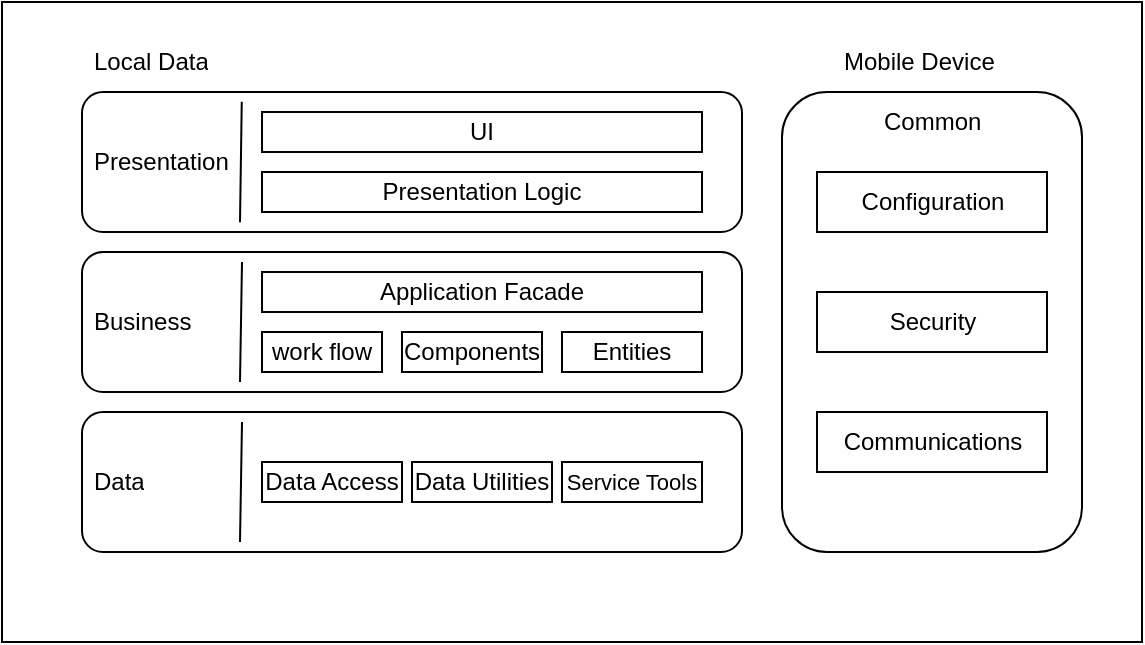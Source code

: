 <mxfile version="26.0.14">
  <diagram name="Page-1" id="5f0bae14-7c28-e335-631c-24af17079c00">
    <mxGraphModel dx="1368" dy="788" grid="1" gridSize="10" guides="1" tooltips="1" connect="1" arrows="1" fold="1" page="1" pageScale="1" pageWidth="1100" pageHeight="850" background="none" math="0" shadow="0">
      <root>
        <mxCell id="0" />
        <mxCell id="1" parent="0" />
        <mxCell id="YJwmVk056Xezfj7SXpw_-1" value="" style="rounded=0;whiteSpace=wrap;html=1;" vertex="1" parent="1">
          <mxGeometry x="50" y="45" width="570" height="320" as="geometry" />
        </mxCell>
        <mxCell id="YJwmVk056Xezfj7SXpw_-18" value="" style="rounded=1;whiteSpace=wrap;html=1;" vertex="1" parent="1">
          <mxGeometry x="90" y="170" width="330" height="70" as="geometry" />
        </mxCell>
        <mxCell id="YJwmVk056Xezfj7SXpw_-2" value="Local Data" style="text;strokeColor=none;fillColor=none;align=left;verticalAlign=middle;spacingLeft=4;spacingRight=4;overflow=hidden;points=[[0,0.5],[1,0.5]];portConstraint=eastwest;rotatable=0;whiteSpace=wrap;html=1;" vertex="1" parent="1">
          <mxGeometry x="90" y="60" width="80" height="30" as="geometry" />
        </mxCell>
        <mxCell id="YJwmVk056Xezfj7SXpw_-3" value="Mobile Device" style="text;strokeColor=none;fillColor=none;align=left;verticalAlign=middle;spacingLeft=4;spacingRight=4;overflow=hidden;points=[[0,0.5],[1,0.5]];portConstraint=eastwest;rotatable=0;whiteSpace=wrap;html=1;" vertex="1" parent="1">
          <mxGeometry x="465" y="60" width="100" height="30" as="geometry" />
        </mxCell>
        <mxCell id="YJwmVk056Xezfj7SXpw_-4" value="" style="rounded=1;whiteSpace=wrap;html=1;" vertex="1" parent="1">
          <mxGeometry x="90" y="90" width="330" height="70" as="geometry" />
        </mxCell>
        <mxCell id="YJwmVk056Xezfj7SXpw_-5" value="Presentation" style="text;strokeColor=none;fillColor=none;align=left;verticalAlign=middle;spacingLeft=4;spacingRight=4;overflow=hidden;points=[[0,0.5],[1,0.5]];portConstraint=eastwest;rotatable=0;whiteSpace=wrap;html=1;" vertex="1" parent="1">
          <mxGeometry x="90" y="110" width="80" height="30" as="geometry" />
        </mxCell>
        <mxCell id="YJwmVk056Xezfj7SXpw_-6" value="" style="endArrow=none;html=1;rounded=0;entryX=0.39;entryY=0.08;entryDx=0;entryDy=0;entryPerimeter=0;exitX=0.386;exitY=0.94;exitDx=0;exitDy=0;exitPerimeter=0;" edge="1" parent="1">
          <mxGeometry width="50" height="50" relative="1" as="geometry">
            <mxPoint x="169.0" y="155.1" as="sourcePoint" />
            <mxPoint x="169.88" y="94.9" as="targetPoint" />
          </mxGeometry>
        </mxCell>
        <mxCell id="YJwmVk056Xezfj7SXpw_-7" value="UI" style="rounded=0;whiteSpace=wrap;html=1;" vertex="1" parent="1">
          <mxGeometry x="180" y="100" width="220" height="20" as="geometry" />
        </mxCell>
        <mxCell id="YJwmVk056Xezfj7SXpw_-8" value="Presentation Logic" style="rounded=0;whiteSpace=wrap;html=1;" vertex="1" parent="1">
          <mxGeometry x="180" y="130" width="220" height="20" as="geometry" />
        </mxCell>
        <mxCell id="YJwmVk056Xezfj7SXpw_-12" value="Business" style="text;strokeColor=none;fillColor=none;align=left;verticalAlign=middle;spacingLeft=4;spacingRight=4;overflow=hidden;points=[[0,0.5],[1,0.5]];portConstraint=eastwest;rotatable=0;whiteSpace=wrap;html=1;" vertex="1" parent="1">
          <mxGeometry x="90" y="190" width="80" height="30" as="geometry" />
        </mxCell>
        <mxCell id="YJwmVk056Xezfj7SXpw_-13" value="Application Facade" style="rounded=0;whiteSpace=wrap;html=1;" vertex="1" parent="1">
          <mxGeometry x="180" y="180" width="220" height="20" as="geometry" />
        </mxCell>
        <mxCell id="YJwmVk056Xezfj7SXpw_-14" value="work flow" style="rounded=0;whiteSpace=wrap;html=1;" vertex="1" parent="1">
          <mxGeometry x="180" y="210" width="60" height="20" as="geometry" />
        </mxCell>
        <mxCell id="YJwmVk056Xezfj7SXpw_-16" value="Components" style="rounded=0;whiteSpace=wrap;html=1;" vertex="1" parent="1">
          <mxGeometry x="250" y="210" width="70" height="20" as="geometry" />
        </mxCell>
        <mxCell id="YJwmVk056Xezfj7SXpw_-17" value="Entities" style="rounded=0;whiteSpace=wrap;html=1;" vertex="1" parent="1">
          <mxGeometry x="330" y="210" width="70" height="20" as="geometry" />
        </mxCell>
        <mxCell id="YJwmVk056Xezfj7SXpw_-21" value="" style="endArrow=none;html=1;rounded=0;entryX=0.39;entryY=0.08;entryDx=0;entryDy=0;entryPerimeter=0;exitX=0.386;exitY=0.94;exitDx=0;exitDy=0;exitPerimeter=0;" edge="1" parent="1">
          <mxGeometry width="50" height="50" relative="1" as="geometry">
            <mxPoint x="169" y="235" as="sourcePoint" />
            <mxPoint x="170" y="175" as="targetPoint" />
          </mxGeometry>
        </mxCell>
        <mxCell id="YJwmVk056Xezfj7SXpw_-22" value="" style="rounded=1;whiteSpace=wrap;html=1;" vertex="1" parent="1">
          <mxGeometry x="90" y="250" width="330" height="70" as="geometry" />
        </mxCell>
        <mxCell id="YJwmVk056Xezfj7SXpw_-23" value="Data" style="text;strokeColor=none;fillColor=none;align=left;verticalAlign=middle;spacingLeft=4;spacingRight=4;overflow=hidden;points=[[0,0.5],[1,0.5]];portConstraint=eastwest;rotatable=0;whiteSpace=wrap;html=1;" vertex="1" parent="1">
          <mxGeometry x="90" y="270" width="80" height="30" as="geometry" />
        </mxCell>
        <mxCell id="YJwmVk056Xezfj7SXpw_-24" value="" style="endArrow=none;html=1;rounded=0;entryX=0.39;entryY=0.08;entryDx=0;entryDy=0;entryPerimeter=0;exitX=0.386;exitY=0.94;exitDx=0;exitDy=0;exitPerimeter=0;" edge="1" parent="1">
          <mxGeometry width="50" height="50" relative="1" as="geometry">
            <mxPoint x="169" y="315" as="sourcePoint" />
            <mxPoint x="170" y="255" as="targetPoint" />
          </mxGeometry>
        </mxCell>
        <mxCell id="YJwmVk056Xezfj7SXpw_-25" value="Data Access" style="rounded=0;whiteSpace=wrap;html=1;" vertex="1" parent="1">
          <mxGeometry x="180" y="275" width="70" height="20" as="geometry" />
        </mxCell>
        <mxCell id="YJwmVk056Xezfj7SXpw_-26" value="Data Utilities" style="rounded=0;whiteSpace=wrap;html=1;" vertex="1" parent="1">
          <mxGeometry x="255" y="275" width="70" height="20" as="geometry" />
        </mxCell>
        <mxCell id="YJwmVk056Xezfj7SXpw_-27" value="&lt;font style=&quot;font-size: 11px;&quot;&gt;Service Tools&lt;/font&gt;" style="rounded=0;whiteSpace=wrap;html=1;" vertex="1" parent="1">
          <mxGeometry x="330" y="275" width="70" height="20" as="geometry" />
        </mxCell>
        <mxCell id="YJwmVk056Xezfj7SXpw_-33" value="" style="rounded=0;whiteSpace=wrap;html=1;" vertex="1" parent="1">
          <mxGeometry x="460" y="130" width="100" height="40" as="geometry" />
        </mxCell>
        <mxCell id="YJwmVk056Xezfj7SXpw_-34" value="" style="rounded=1;whiteSpace=wrap;html=1;" vertex="1" parent="1">
          <mxGeometry x="440" y="90" width="150" height="230" as="geometry" />
        </mxCell>
        <mxCell id="YJwmVk056Xezfj7SXpw_-35" value="Configuration" style="rounded=0;whiteSpace=wrap;html=1;" vertex="1" parent="1">
          <mxGeometry x="457.5" y="130" width="115" height="30" as="geometry" />
        </mxCell>
        <mxCell id="YJwmVk056Xezfj7SXpw_-36" value="Security" style="rounded=0;whiteSpace=wrap;html=1;" vertex="1" parent="1">
          <mxGeometry x="457.5" y="190" width="115" height="30" as="geometry" />
        </mxCell>
        <mxCell id="YJwmVk056Xezfj7SXpw_-37" value="Communications" style="rounded=0;whiteSpace=wrap;html=1;" vertex="1" parent="1">
          <mxGeometry x="457.5" y="250" width="115" height="30" as="geometry" />
        </mxCell>
        <mxCell id="YJwmVk056Xezfj7SXpw_-38" value="Common" style="text;strokeColor=none;fillColor=none;align=left;verticalAlign=middle;spacingLeft=4;spacingRight=4;overflow=hidden;points=[[0,0.5],[1,0.5]];portConstraint=eastwest;rotatable=0;whiteSpace=wrap;html=1;" vertex="1" parent="1">
          <mxGeometry x="485" y="90" width="80" height="30" as="geometry" />
        </mxCell>
      </root>
    </mxGraphModel>
  </diagram>
</mxfile>
